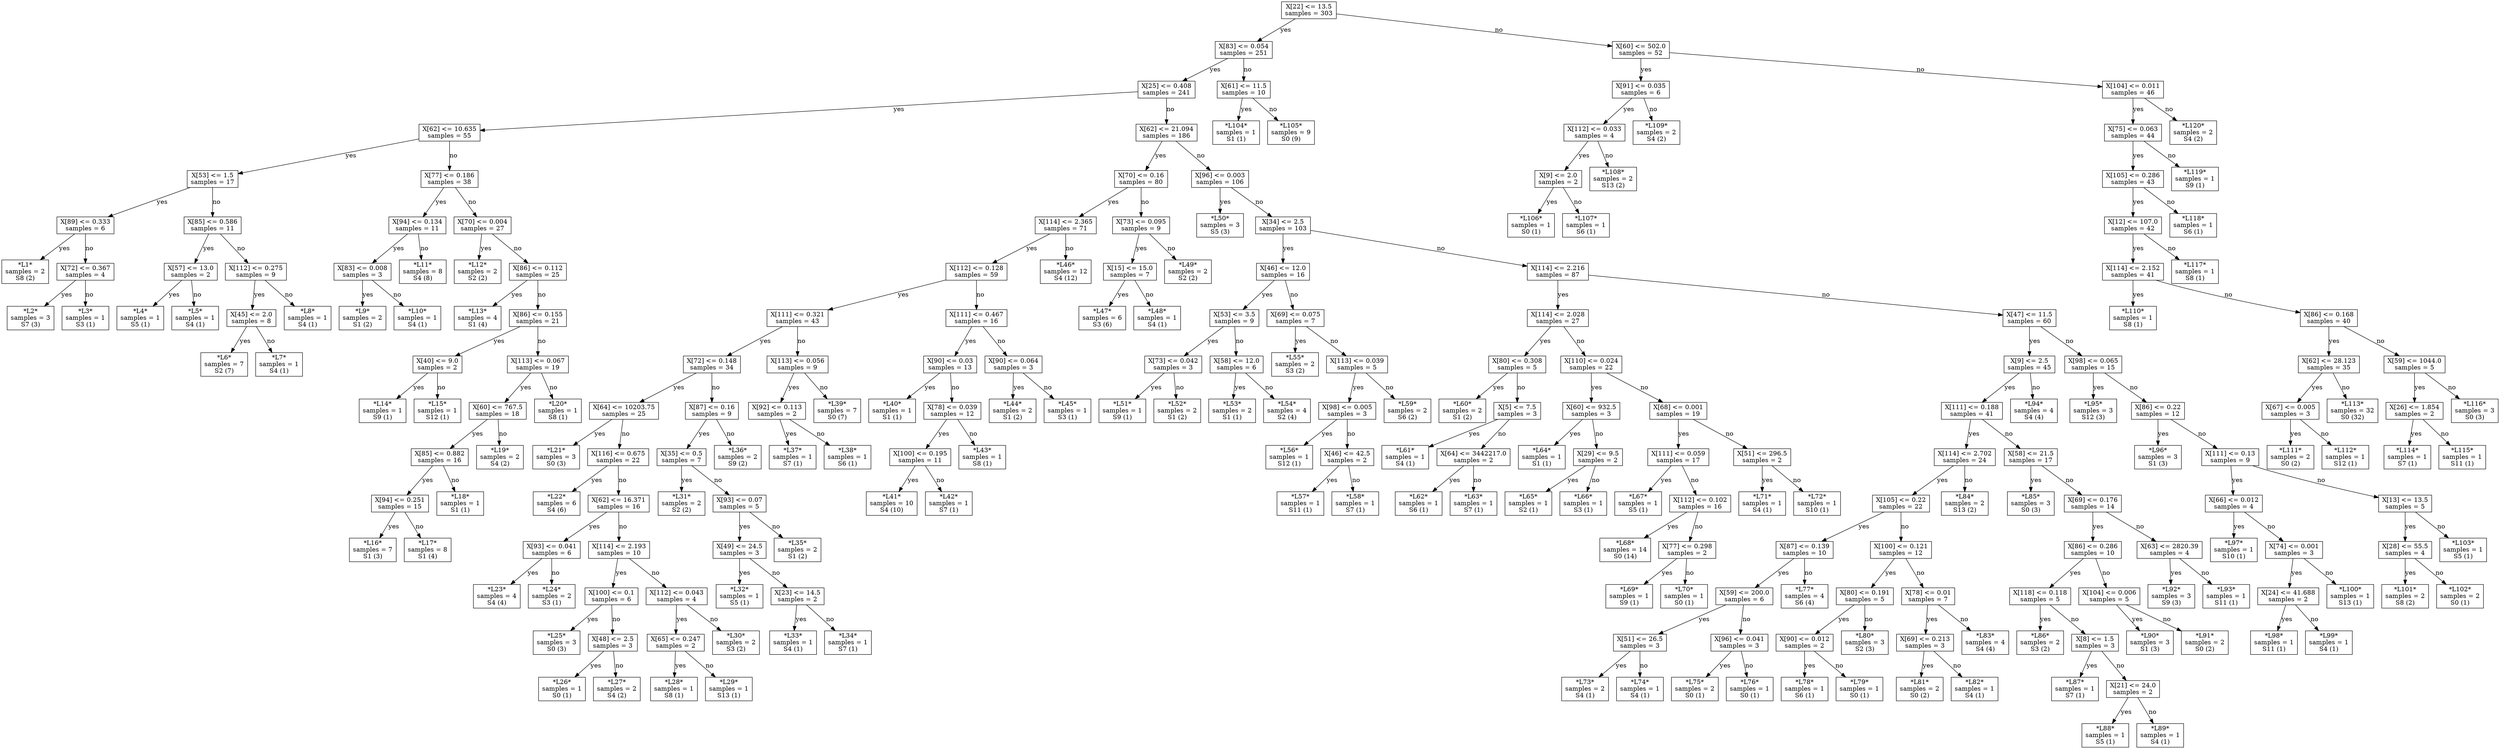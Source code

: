 digraph Tree {
node [shape=box] ;
0 [label="X[22] <= 13.5\nsamples = 303\n"] ;
1 [label="X[83] <= 0.054\nsamples = 251\n"] ;
0 -> 1 [label="yes"];
2 [label="X[25] <= 0.408\nsamples = 241\n"] ;
1 -> 2 [label="yes"];
3 [label="X[62] <= 10.635\nsamples = 55\n"] ;
2 -> 3 [label="yes"];
4 [label="X[53] <= 1.5\nsamples = 17\n"] ;
3 -> 4 [label="yes"];
5 [label="X[89] <= 0.333\nsamples = 6\n"] ;
4 -> 5 [label="yes"];
6 [label="*L1*\nsamples = 2\nS8 (2)\n"] ;
5 -> 6 [label="yes"];
7 [label="X[72] <= 0.367\nsamples = 4\n"] ;
5 -> 7 [label="no"];
8 [label="*L2*\nsamples = 3\nS7 (3)\n"] ;
7 -> 8 [label="yes"];
9 [label="*L3*\nsamples = 1\nS3 (1)\n"] ;
7 -> 9 [label="no"];
10 [label="X[85] <= 0.586\nsamples = 11\n"] ;
4 -> 10 [label="no"];
11 [label="X[57] <= 13.0\nsamples = 2\n"] ;
10 -> 11 [label="yes"];
12 [label="*L4*\nsamples = 1\nS5 (1)\n"] ;
11 -> 12 [label="yes"];
13 [label="*L5*\nsamples = 1\nS4 (1)\n"] ;
11 -> 13 [label="no"];
14 [label="X[112] <= 0.275\nsamples = 9\n"] ;
10 -> 14 [label="no"];
15 [label="X[45] <= 2.0\nsamples = 8\n"] ;
14 -> 15 [label="yes"];
16 [label="*L6*\nsamples = 7\nS2 (7)\n"] ;
15 -> 16 [label="yes"];
17 [label="*L7*\nsamples = 1\nS4 (1)\n"] ;
15 -> 17 [label="no"];
18 [label="*L8*\nsamples = 1\nS4 (1)\n"] ;
14 -> 18 [label="no"];
19 [label="X[77] <= 0.186\nsamples = 38\n"] ;
3 -> 19 [label="no"];
20 [label="X[94] <= 0.134\nsamples = 11\n"] ;
19 -> 20 [label="yes"];
21 [label="X[83] <= 0.008\nsamples = 3\n"] ;
20 -> 21 [label="yes"];
22 [label="*L9*\nsamples = 2\nS1 (2)\n"] ;
21 -> 22 [label="yes"];
23 [label="*L10*\nsamples = 1\nS4 (1)\n"] ;
21 -> 23 [label="no"];
24 [label="*L11*\nsamples = 8\nS4 (8)\n"] ;
20 -> 24 [label="no"];
25 [label="X[70] <= 0.004\nsamples = 27\n"] ;
19 -> 25 [label="no"];
26 [label="*L12*\nsamples = 2\nS2 (2)\n"] ;
25 -> 26 [label="yes"];
27 [label="X[86] <= 0.112\nsamples = 25\n"] ;
25 -> 27 [label="no"];
28 [label="*L13*\nsamples = 4\nS1 (4)\n"] ;
27 -> 28 [label="yes"];
29 [label="X[86] <= 0.155\nsamples = 21\n"] ;
27 -> 29 [label="no"];
30 [label="X[40] <= 9.0\nsamples = 2\n"] ;
29 -> 30 [label="yes"];
31 [label="*L14*\nsamples = 1\nS9 (1)\n"] ;
30 -> 31 [label="yes"];
32 [label="*L15*\nsamples = 1\nS12 (1)\n"] ;
30 -> 32 [label="no"];
33 [label="X[113] <= 0.067\nsamples = 19\n"] ;
29 -> 33 [label="no"];
34 [label="X[60] <= 767.5\nsamples = 18\n"] ;
33 -> 34 [label="yes"];
35 [label="X[85] <= 0.882\nsamples = 16\n"] ;
34 -> 35 [label="yes"];
36 [label="X[94] <= 0.251\nsamples = 15\n"] ;
35 -> 36 [label="yes"];
37 [label="*L16*\nsamples = 7\nS1 (3)\n"] ;
36 -> 37 [label="yes"];
38 [label="*L17*\nsamples = 8\nS1 (4)\n"] ;
36 -> 38 [label="no"];
39 [label="*L18*\nsamples = 1\nS1 (1)\n"] ;
35 -> 39 [label="no"];
40 [label="*L19*\nsamples = 2\nS4 (2)\n"] ;
34 -> 40 [label="no"];
41 [label="*L20*\nsamples = 1\nS8 (1)\n"] ;
33 -> 41 [label="no"];
42 [label="X[62] <= 21.094\nsamples = 186\n"] ;
2 -> 42 [label="no"];
43 [label="X[70] <= 0.16\nsamples = 80\n"] ;
42 -> 43 [label="yes"];
44 [label="X[114] <= 2.365\nsamples = 71\n"] ;
43 -> 44 [label="yes"];
45 [label="X[112] <= 0.128\nsamples = 59\n"] ;
44 -> 45 [label="yes"];
46 [label="X[111] <= 0.321\nsamples = 43\n"] ;
45 -> 46 [label="yes"];
47 [label="X[72] <= 0.148\nsamples = 34\n"] ;
46 -> 47 [label="yes"];
48 [label="X[64] <= 10203.75\nsamples = 25\n"] ;
47 -> 48 [label="yes"];
49 [label="*L21*\nsamples = 3\nS0 (3)\n"] ;
48 -> 49 [label="yes"];
50 [label="X[116] <= 0.675\nsamples = 22\n"] ;
48 -> 50 [label="no"];
51 [label="*L22*\nsamples = 6\nS4 (6)\n"] ;
50 -> 51 [label="yes"];
52 [label="X[62] <= 16.371\nsamples = 16\n"] ;
50 -> 52 [label="no"];
53 [label="X[93] <= 0.041\nsamples = 6\n"] ;
52 -> 53 [label="yes"];
54 [label="*L23*\nsamples = 4\nS4 (4)\n"] ;
53 -> 54 [label="yes"];
55 [label="*L24*\nsamples = 2\nS3 (1)\n"] ;
53 -> 55 [label="no"];
56 [label="X[114] <= 2.193\nsamples = 10\n"] ;
52 -> 56 [label="no"];
57 [label="X[100] <= 0.1\nsamples = 6\n"] ;
56 -> 57 [label="yes"];
58 [label="*L25*\nsamples = 3\nS0 (3)\n"] ;
57 -> 58 [label="yes"];
59 [label="X[48] <= 2.5\nsamples = 3\n"] ;
57 -> 59 [label="no"];
60 [label="*L26*\nsamples = 1\nS0 (1)\n"] ;
59 -> 60 [label="yes"];
61 [label="*L27*\nsamples = 2\nS4 (2)\n"] ;
59 -> 61 [label="no"];
62 [label="X[112] <= 0.043\nsamples = 4\n"] ;
56 -> 62 [label="no"];
63 [label="X[65] <= 0.247\nsamples = 2\n"] ;
62 -> 63 [label="yes"];
64 [label="*L28*\nsamples = 1\nS8 (1)\n"] ;
63 -> 64 [label="yes"];
65 [label="*L29*\nsamples = 1\nS13 (1)\n"] ;
63 -> 65 [label="no"];
66 [label="*L30*\nsamples = 2\nS3 (2)\n"] ;
62 -> 66 [label="no"];
67 [label="X[87] <= 0.16\nsamples = 9\n"] ;
47 -> 67 [label="no"];
68 [label="X[35] <= 0.5\nsamples = 7\n"] ;
67 -> 68 [label="yes"];
69 [label="*L31*\nsamples = 2\nS2 (2)\n"] ;
68 -> 69 [label="yes"];
70 [label="X[93] <= 0.07\nsamples = 5\n"] ;
68 -> 70 [label="no"];
71 [label="X[49] <= 24.5\nsamples = 3\n"] ;
70 -> 71 [label="yes"];
72 [label="*L32*\nsamples = 1\nS5 (1)\n"] ;
71 -> 72 [label="yes"];
73 [label="X[23] <= 14.5\nsamples = 2\n"] ;
71 -> 73 [label="no"];
74 [label="*L33*\nsamples = 1\nS4 (1)\n"] ;
73 -> 74 [label="yes"];
75 [label="*L34*\nsamples = 1\nS7 (1)\n"] ;
73 -> 75 [label="no"];
76 [label="*L35*\nsamples = 2\nS1 (2)\n"] ;
70 -> 76 [label="no"];
77 [label="*L36*\nsamples = 2\nS9 (2)\n"] ;
67 -> 77 [label="no"];
78 [label="X[113] <= 0.056\nsamples = 9\n"] ;
46 -> 78 [label="no"];
79 [label="X[92] <= 0.113\nsamples = 2\n"] ;
78 -> 79 [label="yes"];
80 [label="*L37*\nsamples = 1\nS7 (1)\n"] ;
79 -> 80 [label="yes"];
81 [label="*L38*\nsamples = 1\nS6 (1)\n"] ;
79 -> 81 [label="no"];
82 [label="*L39*\nsamples = 7\nS0 (7)\n"] ;
78 -> 82 [label="no"];
83 [label="X[111] <= 0.467\nsamples = 16\n"] ;
45 -> 83 [label="no"];
84 [label="X[90] <= 0.03\nsamples = 13\n"] ;
83 -> 84 [label="yes"];
85 [label="*L40*\nsamples = 1\nS1 (1)\n"] ;
84 -> 85 [label="yes"];
86 [label="X[78] <= 0.039\nsamples = 12\n"] ;
84 -> 86 [label="no"];
87 [label="X[100] <= 0.195\nsamples = 11\n"] ;
86 -> 87 [label="yes"];
88 [label="*L41*\nsamples = 10\nS4 (10)\n"] ;
87 -> 88 [label="yes"];
89 [label="*L42*\nsamples = 1\nS7 (1)\n"] ;
87 -> 89 [label="no"];
90 [label="*L43*\nsamples = 1\nS8 (1)\n"] ;
86 -> 90 [label="no"];
91 [label="X[90] <= 0.064\nsamples = 3\n"] ;
83 -> 91 [label="no"];
92 [label="*L44*\nsamples = 2\nS1 (2)\n"] ;
91 -> 92 [label="yes"];
93 [label="*L45*\nsamples = 1\nS3 (1)\n"] ;
91 -> 93 [label="no"];
94 [label="*L46*\nsamples = 12\nS4 (12)\n"] ;
44 -> 94 [label="no"];
95 [label="X[73] <= 0.095\nsamples = 9\n"] ;
43 -> 95 [label="no"];
96 [label="X[15] <= 15.0\nsamples = 7\n"] ;
95 -> 96 [label="yes"];
97 [label="*L47*\nsamples = 6\nS3 (6)\n"] ;
96 -> 97 [label="yes"];
98 [label="*L48*\nsamples = 1\nS4 (1)\n"] ;
96 -> 98 [label="no"];
99 [label="*L49*\nsamples = 2\nS2 (2)\n"] ;
95 -> 99 [label="no"];
100 [label="X[96] <= 0.003\nsamples = 106\n"] ;
42 -> 100 [label="no"];
101 [label="*L50*\nsamples = 3\nS5 (3)\n"] ;
100 -> 101 [label="yes"];
102 [label="X[34] <= 2.5\nsamples = 103\n"] ;
100 -> 102 [label="no"];
103 [label="X[46] <= 12.0\nsamples = 16\n"] ;
102 -> 103 [label="yes"];
104 [label="X[53] <= 3.5\nsamples = 9\n"] ;
103 -> 104 [label="yes"];
105 [label="X[73] <= 0.042\nsamples = 3\n"] ;
104 -> 105 [label="yes"];
106 [label="*L51*\nsamples = 1\nS9 (1)\n"] ;
105 -> 106 [label="yes"];
107 [label="*L52*\nsamples = 2\nS1 (2)\n"] ;
105 -> 107 [label="no"];
108 [label="X[58] <= 12.0\nsamples = 6\n"] ;
104 -> 108 [label="no"];
109 [label="*L53*\nsamples = 2\nS1 (1)\n"] ;
108 -> 109 [label="yes"];
110 [label="*L54*\nsamples = 4\nS2 (4)\n"] ;
108 -> 110 [label="no"];
111 [label="X[69] <= 0.075\nsamples = 7\n"] ;
103 -> 111 [label="no"];
112 [label="*L55*\nsamples = 2\nS3 (2)\n"] ;
111 -> 112 [label="yes"];
113 [label="X[113] <= 0.039\nsamples = 5\n"] ;
111 -> 113 [label="no"];
114 [label="X[98] <= 0.005\nsamples = 3\n"] ;
113 -> 114 [label="yes"];
115 [label="*L56*\nsamples = 1\nS12 (1)\n"] ;
114 -> 115 [label="yes"];
116 [label="X[46] <= 42.5\nsamples = 2\n"] ;
114 -> 116 [label="no"];
117 [label="*L57*\nsamples = 1\nS11 (1)\n"] ;
116 -> 117 [label="yes"];
118 [label="*L58*\nsamples = 1\nS7 (1)\n"] ;
116 -> 118 [label="no"];
119 [label="*L59*\nsamples = 2\nS6 (2)\n"] ;
113 -> 119 [label="no"];
120 [label="X[114] <= 2.216\nsamples = 87\n"] ;
102 -> 120 [label="no"];
121 [label="X[114] <= 2.028\nsamples = 27\n"] ;
120 -> 121 [label="yes"];
122 [label="X[80] <= 0.308\nsamples = 5\n"] ;
121 -> 122 [label="yes"];
123 [label="*L60*\nsamples = 2\nS1 (2)\n"] ;
122 -> 123 [label="yes"];
124 [label="X[5] <= 7.5\nsamples = 3\n"] ;
122 -> 124 [label="no"];
125 [label="*L61*\nsamples = 1\nS4 (1)\n"] ;
124 -> 125 [label="yes"];
126 [label="X[64] <= 3442217.0\nsamples = 2\n"] ;
124 -> 126 [label="no"];
127 [label="*L62*\nsamples = 1\nS6 (1)\n"] ;
126 -> 127 [label="yes"];
128 [label="*L63*\nsamples = 1\nS7 (1)\n"] ;
126 -> 128 [label="no"];
129 [label="X[110] <= 0.024\nsamples = 22\n"] ;
121 -> 129 [label="no"];
130 [label="X[60] <= 932.5\nsamples = 3\n"] ;
129 -> 130 [label="yes"];
131 [label="*L64*\nsamples = 1\nS1 (1)\n"] ;
130 -> 131 [label="yes"];
132 [label="X[29] <= 9.5\nsamples = 2\n"] ;
130 -> 132 [label="no"];
133 [label="*L65*\nsamples = 1\nS2 (1)\n"] ;
132 -> 133 [label="yes"];
134 [label="*L66*\nsamples = 1\nS3 (1)\n"] ;
132 -> 134 [label="no"];
135 [label="X[68] <= 0.001\nsamples = 19\n"] ;
129 -> 135 [label="no"];
136 [label="X[111] <= 0.059\nsamples = 17\n"] ;
135 -> 136 [label="yes"];
137 [label="*L67*\nsamples = 1\nS5 (1)\n"] ;
136 -> 137 [label="yes"];
138 [label="X[112] <= 0.102\nsamples = 16\n"] ;
136 -> 138 [label="no"];
139 [label="*L68*\nsamples = 14\nS0 (14)\n"] ;
138 -> 139 [label="yes"];
140 [label="X[77] <= 0.298\nsamples = 2\n"] ;
138 -> 140 [label="no"];
141 [label="*L69*\nsamples = 1\nS9 (1)\n"] ;
140 -> 141 [label="yes"];
142 [label="*L70*\nsamples = 1\nS0 (1)\n"] ;
140 -> 142 [label="no"];
143 [label="X[51] <= 296.5\nsamples = 2\n"] ;
135 -> 143 [label="no"];
144 [label="*L71*\nsamples = 1\nS4 (1)\n"] ;
143 -> 144 [label="yes"];
145 [label="*L72*\nsamples = 1\nS10 (1)\n"] ;
143 -> 145 [label="no"];
146 [label="X[47] <= 11.5\nsamples = 60\n"] ;
120 -> 146 [label="no"];
147 [label="X[9] <= 2.5\nsamples = 45\n"] ;
146 -> 147 [label="yes"];
148 [label="X[111] <= 0.188\nsamples = 41\n"] ;
147 -> 148 [label="yes"];
149 [label="X[114] <= 2.702\nsamples = 24\n"] ;
148 -> 149 [label="yes"];
150 [label="X[105] <= 0.22\nsamples = 22\n"] ;
149 -> 150 [label="yes"];
151 [label="X[87] <= 0.139\nsamples = 10\n"] ;
150 -> 151 [label="yes"];
152 [label="X[59] <= 200.0\nsamples = 6\n"] ;
151 -> 152 [label="yes"];
153 [label="X[51] <= 26.5\nsamples = 3\n"] ;
152 -> 153 [label="yes"];
154 [label="*L73*\nsamples = 2\nS4 (1)\n"] ;
153 -> 154 [label="yes"];
155 [label="*L74*\nsamples = 1\nS4 (1)\n"] ;
153 -> 155 [label="no"];
156 [label="X[96] <= 0.041\nsamples = 3\n"] ;
152 -> 156 [label="no"];
157 [label="*L75*\nsamples = 2\nS0 (1)\n"] ;
156 -> 157 [label="yes"];
158 [label="*L76*\nsamples = 1\nS0 (1)\n"] ;
156 -> 158 [label="no"];
159 [label="*L77*\nsamples = 4\nS6 (4)\n"] ;
151 -> 159 [label="no"];
160 [label="X[100] <= 0.121\nsamples = 12\n"] ;
150 -> 160 [label="no"];
161 [label="X[80] <= 0.191\nsamples = 5\n"] ;
160 -> 161 [label="yes"];
162 [label="X[90] <= 0.012\nsamples = 2\n"] ;
161 -> 162 [label="yes"];
163 [label="*L78*\nsamples = 1\nS6 (1)\n"] ;
162 -> 163 [label="yes"];
164 [label="*L79*\nsamples = 1\nS0 (1)\n"] ;
162 -> 164 [label="no"];
165 [label="*L80*\nsamples = 3\nS2 (3)\n"] ;
161 -> 165 [label="no"];
166 [label="X[78] <= 0.01\nsamples = 7\n"] ;
160 -> 166 [label="no"];
167 [label="X[69] <= 0.213\nsamples = 3\n"] ;
166 -> 167 [label="yes"];
168 [label="*L81*\nsamples = 2\nS0 (2)\n"] ;
167 -> 168 [label="yes"];
169 [label="*L82*\nsamples = 1\nS4 (1)\n"] ;
167 -> 169 [label="no"];
170 [label="*L83*\nsamples = 4\nS4 (4)\n"] ;
166 -> 170 [label="no"];
171 [label="*L84*\nsamples = 2\nS13 (2)\n"] ;
149 -> 171 [label="no"];
172 [label="X[58] <= 21.5\nsamples = 17\n"] ;
148 -> 172 [label="no"];
173 [label="*L85*\nsamples = 3\nS0 (3)\n"] ;
172 -> 173 [label="yes"];
174 [label="X[69] <= 0.176\nsamples = 14\n"] ;
172 -> 174 [label="no"];
175 [label="X[86] <= 0.286\nsamples = 10\n"] ;
174 -> 175 [label="yes"];
176 [label="X[118] <= 0.118\nsamples = 5\n"] ;
175 -> 176 [label="yes"];
177 [label="*L86*\nsamples = 2\nS3 (2)\n"] ;
176 -> 177 [label="yes"];
178 [label="X[8] <= 1.5\nsamples = 3\n"] ;
176 -> 178 [label="no"];
179 [label="*L87*\nsamples = 1\nS7 (1)\n"] ;
178 -> 179 [label="yes"];
180 [label="X[21] <= 24.0\nsamples = 2\n"] ;
178 -> 180 [label="no"];
181 [label="*L88*\nsamples = 1\nS5 (1)\n"] ;
180 -> 181 [label="yes"];
182 [label="*L89*\nsamples = 1\nS4 (1)\n"] ;
180 -> 182 [label="no"];
183 [label="X[104] <= 0.006\nsamples = 5\n"] ;
175 -> 183 [label="no"];
184 [label="*L90*\nsamples = 3\nS1 (3)\n"] ;
183 -> 184 [label="yes"];
185 [label="*L91*\nsamples = 2\nS0 (2)\n"] ;
183 -> 185 [label="no"];
186 [label="X[63] <= 2820.39\nsamples = 4\n"] ;
174 -> 186 [label="no"];
187 [label="*L92*\nsamples = 3\nS9 (3)\n"] ;
186 -> 187 [label="yes"];
188 [label="*L93*\nsamples = 1\nS11 (1)\n"] ;
186 -> 188 [label="no"];
189 [label="*L94*\nsamples = 4\nS4 (4)\n"] ;
147 -> 189 [label="no"];
190 [label="X[98] <= 0.065\nsamples = 15\n"] ;
146 -> 190 [label="no"];
191 [label="*L95*\nsamples = 3\nS12 (3)\n"] ;
190 -> 191 [label="yes"];
192 [label="X[86] <= 0.22\nsamples = 12\n"] ;
190 -> 192 [label="no"];
193 [label="*L96*\nsamples = 3\nS1 (3)\n"] ;
192 -> 193 [label="yes"];
194 [label="X[111] <= 0.13\nsamples = 9\n"] ;
192 -> 194 [label="no"];
195 [label="X[66] <= 0.012\nsamples = 4\n"] ;
194 -> 195 [label="yes"];
196 [label="*L97*\nsamples = 1\nS10 (1)\n"] ;
195 -> 196 [label="yes"];
197 [label="X[74] <= 0.001\nsamples = 3\n"] ;
195 -> 197 [label="no"];
198 [label="X[24] <= 41.688\nsamples = 2\n"] ;
197 -> 198 [label="yes"];
199 [label="*L98*\nsamples = 1\nS11 (1)\n"] ;
198 -> 199 [label="yes"];
200 [label="*L99*\nsamples = 1\nS4 (1)\n"] ;
198 -> 200 [label="no"];
201 [label="*L100*\nsamples = 1\nS13 (1)\n"] ;
197 -> 201 [label="no"];
202 [label="X[13] <= 13.5\nsamples = 5\n"] ;
194 -> 202 [label="no"];
203 [label="X[28] <= 55.5\nsamples = 4\n"] ;
202 -> 203 [label="yes"];
204 [label="*L101*\nsamples = 2\nS8 (2)\n"] ;
203 -> 204 [label="yes"];
205 [label="*L102*\nsamples = 2\nS0 (1)\n"] ;
203 -> 205 [label="no"];
206 [label="*L103*\nsamples = 1\nS5 (1)\n"] ;
202 -> 206 [label="no"];
207 [label="X[61] <= 11.5\nsamples = 10\n"] ;
1 -> 207 [label="no"];
208 [label="*L104*\nsamples = 1\nS1 (1)\n"] ;
207 -> 208 [label="yes"];
209 [label="*L105*\nsamples = 9\nS0 (9)\n"] ;
207 -> 209 [label="no"];
210 [label="X[60] <= 502.0\nsamples = 52\n"] ;
0 -> 210 [label="no"];
211 [label="X[91] <= 0.035\nsamples = 6\n"] ;
210 -> 211 [label="yes"];
212 [label="X[112] <= 0.033\nsamples = 4\n"] ;
211 -> 212 [label="yes"];
213 [label="X[9] <= 2.0\nsamples = 2\n"] ;
212 -> 213 [label="yes"];
214 [label="*L106*\nsamples = 1\nS0 (1)\n"] ;
213 -> 214 [label="yes"];
215 [label="*L107*\nsamples = 1\nS6 (1)\n"] ;
213 -> 215 [label="no"];
216 [label="*L108*\nsamples = 2\nS13 (2)\n"] ;
212 -> 216 [label="no"];
217 [label="*L109*\nsamples = 2\nS4 (2)\n"] ;
211 -> 217 [label="no"];
218 [label="X[104] <= 0.011\nsamples = 46\n"] ;
210 -> 218 [label="no"];
219 [label="X[75] <= 0.063\nsamples = 44\n"] ;
218 -> 219 [label="yes"];
220 [label="X[105] <= 0.286\nsamples = 43\n"] ;
219 -> 220 [label="yes"];
221 [label="X[12] <= 107.0\nsamples = 42\n"] ;
220 -> 221 [label="yes"];
222 [label="X[114] <= 2.152\nsamples = 41\n"] ;
221 -> 222 [label="yes"];
223 [label="*L110*\nsamples = 1\nS8 (1)\n"] ;
222 -> 223 [label="yes"];
224 [label="X[86] <= 0.168\nsamples = 40\n"] ;
222 -> 224 [label="no"];
225 [label="X[62] <= 28.123\nsamples = 35\n"] ;
224 -> 225 [label="yes"];
226 [label="X[67] <= 0.005\nsamples = 3\n"] ;
225 -> 226 [label="yes"];
227 [label="*L111*\nsamples = 2\nS0 (2)\n"] ;
226 -> 227 [label="yes"];
228 [label="*L112*\nsamples = 1\nS12 (1)\n"] ;
226 -> 228 [label="no"];
229 [label="*L113*\nsamples = 32\nS0 (32)\n"] ;
225 -> 229 [label="no"];
230 [label="X[59] <= 1044.0\nsamples = 5\n"] ;
224 -> 230 [label="no"];
231 [label="X[26] <= 1.854\nsamples = 2\n"] ;
230 -> 231 [label="yes"];
232 [label="*L114*\nsamples = 1\nS7 (1)\n"] ;
231 -> 232 [label="yes"];
233 [label="*L115*\nsamples = 1\nS11 (1)\n"] ;
231 -> 233 [label="no"];
234 [label="*L116*\nsamples = 3\nS0 (3)\n"] ;
230 -> 234 [label="no"];
235 [label="*L117*\nsamples = 1\nS8 (1)\n"] ;
221 -> 235 [label="no"];
236 [label="*L118*\nsamples = 1\nS6 (1)\n"] ;
220 -> 236 [label="no"];
237 [label="*L119*\nsamples = 1\nS9 (1)\n"] ;
219 -> 237 [label="no"];
238 [label="*L120*\nsamples = 2\nS4 (2)\n"] ;
218 -> 238 [label="no"];
}
